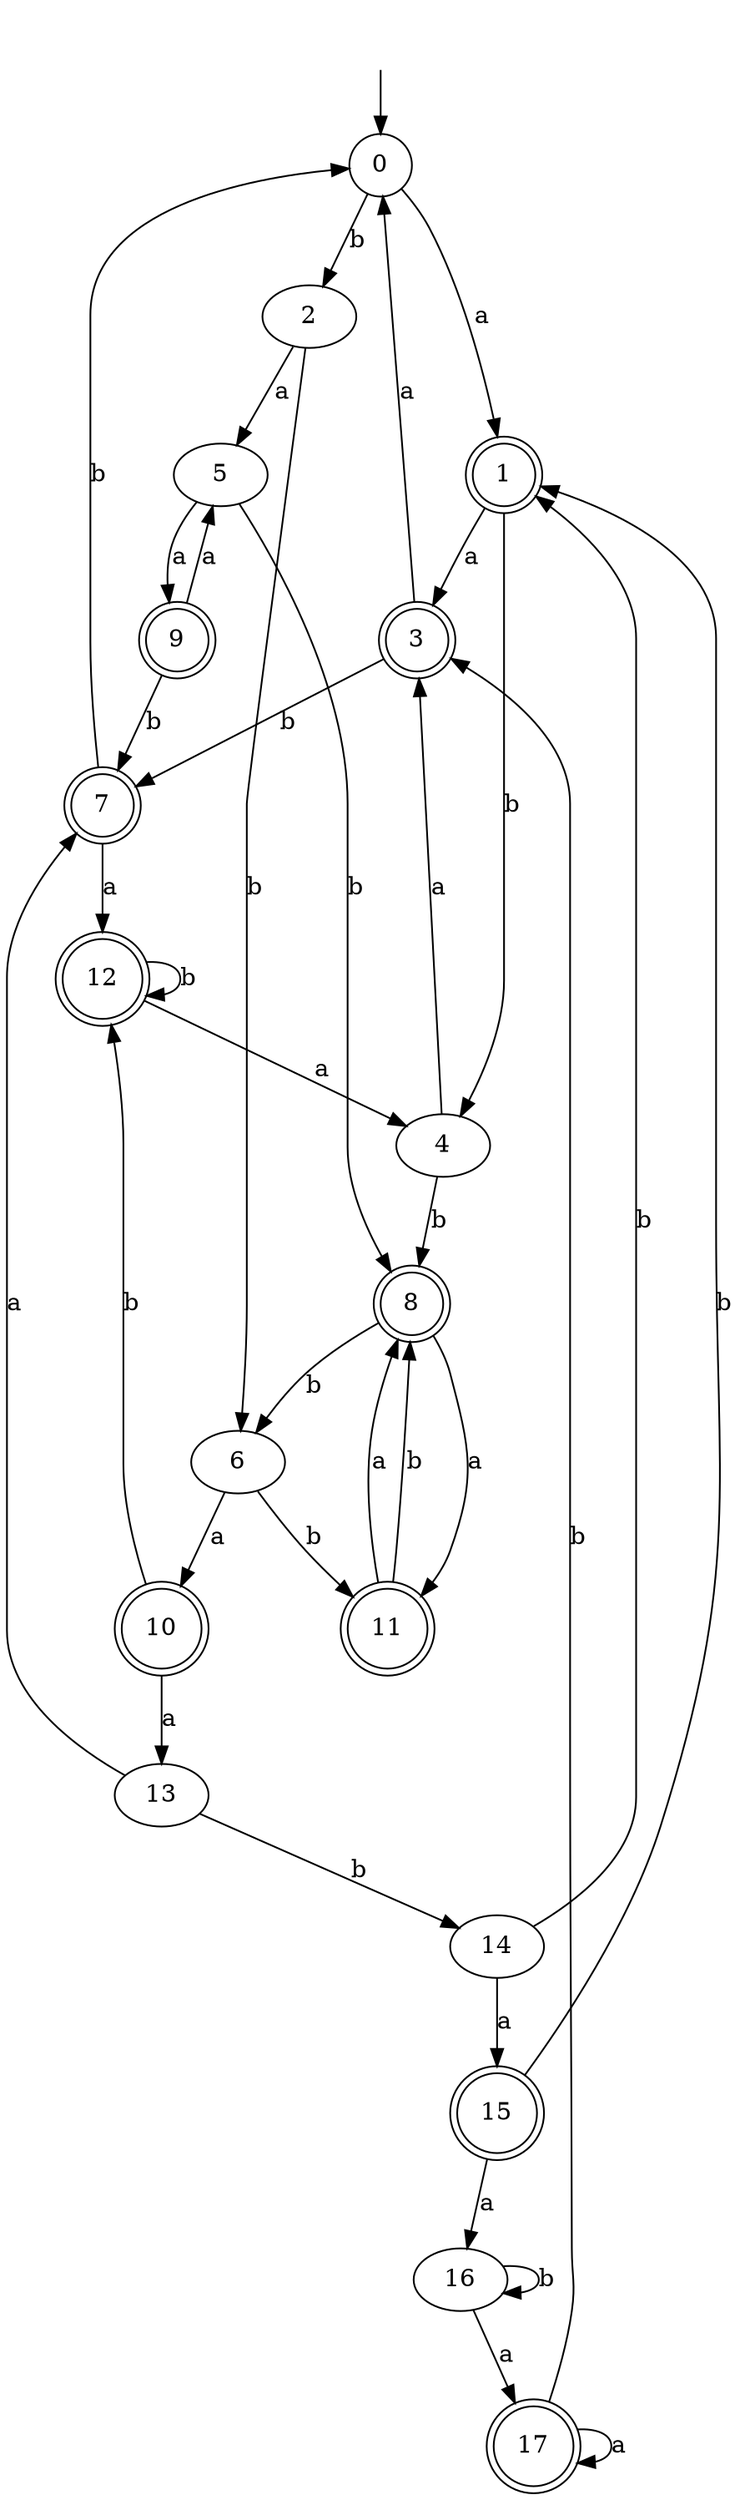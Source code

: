 digraph RandomDFA {
  __start0 [label="", shape=none];
  __start0 -> 0 [label=""];
  0 [shape=circle]
  0 -> 1 [label="a"]
  0 -> 2 [label="b"]
  1 [shape=doublecircle]
  1 -> 3 [label="a"]
  1 -> 4 [label="b"]
  2
  2 -> 5 [label="a"]
  2 -> 6 [label="b"]
  3 [shape=doublecircle]
  3 -> 0 [label="a"]
  3 -> 7 [label="b"]
  4
  4 -> 3 [label="a"]
  4 -> 8 [label="b"]
  5
  5 -> 9 [label="a"]
  5 -> 8 [label="b"]
  6
  6 -> 10 [label="a"]
  6 -> 11 [label="b"]
  7 [shape=doublecircle]
  7 -> 12 [label="a"]
  7 -> 0 [label="b"]
  8 [shape=doublecircle]
  8 -> 11 [label="a"]
  8 -> 6 [label="b"]
  9 [shape=doublecircle]
  9 -> 5 [label="a"]
  9 -> 7 [label="b"]
  10 [shape=doublecircle]
  10 -> 13 [label="a"]
  10 -> 12 [label="b"]
  11 [shape=doublecircle]
  11 -> 8 [label="a"]
  11 -> 8 [label="b"]
  12 [shape=doublecircle]
  12 -> 4 [label="a"]
  12 -> 12 [label="b"]
  13
  13 -> 7 [label="a"]
  13 -> 14 [label="b"]
  14
  14 -> 15 [label="a"]
  14 -> 1 [label="b"]
  15 [shape=doublecircle]
  15 -> 16 [label="a"]
  15 -> 1 [label="b"]
  16
  16 -> 17 [label="a"]
  16 -> 16 [label="b"]
  17 [shape=doublecircle]
  17 -> 17 [label="a"]
  17 -> 3 [label="b"]
}
